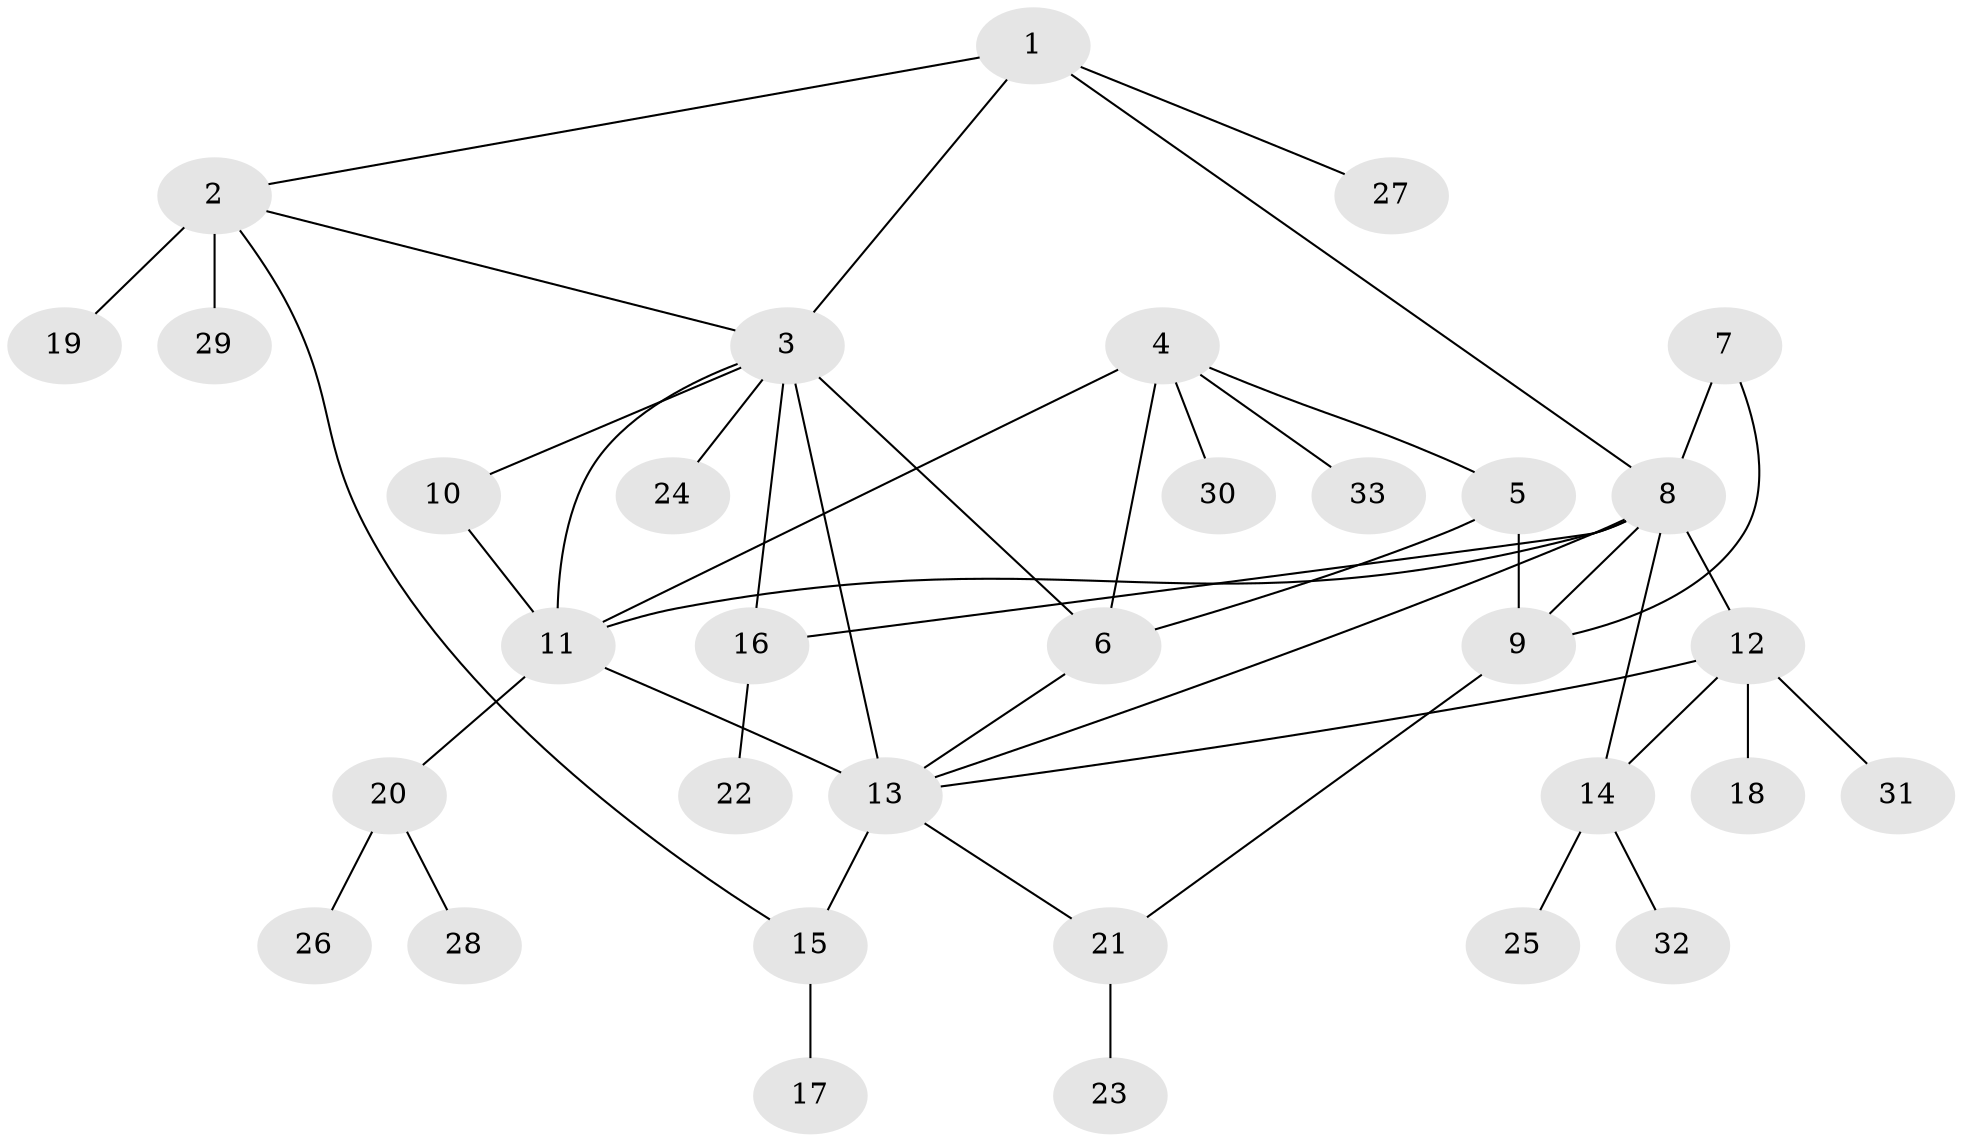 // original degree distribution, {5: 0.06060606060606061, 8: 0.045454545454545456, 6: 0.015151515151515152, 4: 0.06060606060606061, 3: 0.06060606060606061, 7: 0.030303030303030304, 10: 0.015151515151515152, 1: 0.5151515151515151, 2: 0.19696969696969696}
// Generated by graph-tools (version 1.1) at 2025/52/03/04/25 22:52:12]
// undirected, 33 vertices, 47 edges
graph export_dot {
  node [color=gray90,style=filled];
  1;
  2;
  3;
  4;
  5;
  6;
  7;
  8;
  9;
  10;
  11;
  12;
  13;
  14;
  15;
  16;
  17;
  18;
  19;
  20;
  21;
  22;
  23;
  24;
  25;
  26;
  27;
  28;
  29;
  30;
  31;
  32;
  33;
  1 -- 2 [weight=1.0];
  1 -- 3 [weight=1.0];
  1 -- 8 [weight=1.0];
  1 -- 27 [weight=1.0];
  2 -- 3 [weight=1.0];
  2 -- 15 [weight=1.0];
  2 -- 19 [weight=3.0];
  2 -- 29 [weight=1.0];
  3 -- 6 [weight=1.0];
  3 -- 10 [weight=1.0];
  3 -- 11 [weight=1.0];
  3 -- 13 [weight=2.0];
  3 -- 16 [weight=1.0];
  3 -- 24 [weight=1.0];
  4 -- 5 [weight=1.0];
  4 -- 6 [weight=1.0];
  4 -- 11 [weight=1.0];
  4 -- 30 [weight=1.0];
  4 -- 33 [weight=1.0];
  5 -- 6 [weight=2.0];
  5 -- 9 [weight=1.0];
  6 -- 13 [weight=1.0];
  7 -- 8 [weight=1.0];
  7 -- 9 [weight=1.0];
  8 -- 9 [weight=1.0];
  8 -- 11 [weight=1.0];
  8 -- 12 [weight=1.0];
  8 -- 13 [weight=1.0];
  8 -- 14 [weight=1.0];
  8 -- 16 [weight=1.0];
  9 -- 21 [weight=1.0];
  10 -- 11 [weight=1.0];
  11 -- 13 [weight=2.0];
  11 -- 20 [weight=3.0];
  12 -- 13 [weight=1.0];
  12 -- 14 [weight=1.0];
  12 -- 18 [weight=3.0];
  12 -- 31 [weight=1.0];
  13 -- 15 [weight=1.0];
  13 -- 21 [weight=1.0];
  14 -- 25 [weight=1.0];
  14 -- 32 [weight=1.0];
  15 -- 17 [weight=3.0];
  16 -- 22 [weight=1.0];
  20 -- 26 [weight=1.0];
  20 -- 28 [weight=1.0];
  21 -- 23 [weight=1.0];
}

